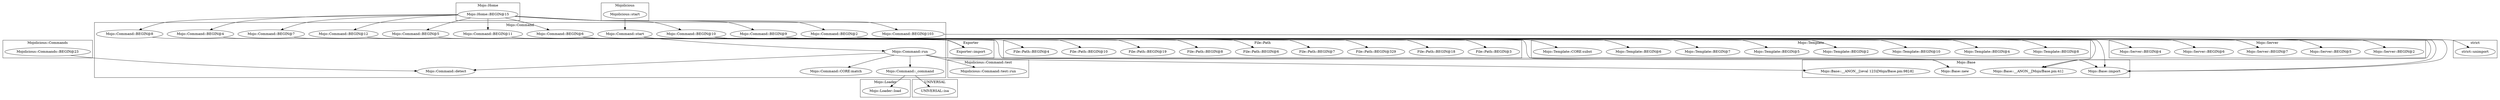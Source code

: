 digraph {
graph [overlap=false]
subgraph cluster_File_Path {
	label="File::Path";
	"File::Path::BEGIN@7";
	"File::Path::BEGIN@6";
	"File::Path::BEGIN@8";
	"File::Path::BEGIN@19";
	"File::Path::BEGIN@10";
	"File::Path::BEGIN@4";
	"File::Path::BEGIN@3";
	"File::Path::BEGIN@18";
	"File::Path::BEGIN@329";
}
subgraph cluster_Mojo_Command {
	label="Mojo::Command";
	"Mojo::Command::BEGIN@7";
	"Mojo::Command::detect";
	"Mojo::Command::BEGIN@11";
	"Mojo::Command::BEGIN@6";
	"Mojo::Command::start";
	"Mojo::Command::run";
	"Mojo::Command::BEGIN@10";
	"Mojo::Command::BEGIN@8";
	"Mojo::Command::BEGIN@5";
	"Mojo::Command::_command";
	"Mojo::Command::BEGIN@9";
	"Mojo::Command::BEGIN@2";
	"Mojo::Command::CORE:match";
	"Mojo::Command::BEGIN@12";
	"Mojo::Command::BEGIN@103";
	"Mojo::Command::BEGIN@4";
}
subgraph cluster_strict {
	label="strict";
	"strict::unimport";
}
subgraph cluster_Mojo_Template {
	label="Mojo::Template";
	"Mojo::Template::BEGIN@10";
	"Mojo::Template::BEGIN@2";
	"Mojo::Template::BEGIN@5";
	"Mojo::Template::BEGIN@7";
	"Mojo::Template::BEGIN@6";
	"Mojo::Template::CORE:subst";
	"Mojo::Template::BEGIN@8";
	"Mojo::Template::BEGIN@4";
}
subgraph cluster_Exporter {
	label="Exporter";
	"Exporter::import";
}
subgraph cluster_Mojo_Server {
	label="Mojo::Server";
	"Mojo::Server::BEGIN@5";
	"Mojo::Server::BEGIN@7";
	"Mojo::Server::BEGIN@6";
	"Mojo::Server::BEGIN@4";
	"Mojo::Server::BEGIN@2";
}
subgraph cluster_Mojo_Home {
	label="Mojo::Home";
	"Mojo::Home::BEGIN@15";
}
subgraph cluster_Mojolicious_Command_test {
	label="Mojolicious::Command::test";
	"Mojolicious::Command::test::run";
}
subgraph cluster_Mojolicious_Commands {
	label="Mojolicious::Commands";
	"Mojolicious::Commands::BEGIN@23";
}
subgraph cluster_Mojo_Base {
	label="Mojo::Base";
	"Mojo::Base::__ANON__[Mojo/Base.pm:41]";
	"Mojo::Base::new";
	"Mojo::Base::import";
	"Mojo::Base::__ANON__[(eval 123)[Mojo/Base.pm:98]:8]";
}
subgraph cluster_Mojo_Loader {
	label="Mojo::Loader";
	"Mojo::Loader::load";
}
subgraph cluster_UNIVERSAL {
	label="UNIVERSAL";
	"UNIVERSAL::isa";
}
subgraph cluster_Mojolicious {
	label="Mojolicious";
	"Mojolicious::start";
}
"Mojo::Command::BEGIN@6" -> "File::Path::BEGIN@6";
"Mojo::Command::BEGIN@6" -> "File::Path::BEGIN@4";
"Mojo::Command::BEGIN@10" -> "Mojo::Template::CORE:subst";
"Mojo::Home::BEGIN@15" -> "Mojo::Command::BEGIN@10";
"Mojo::Command::BEGIN@8" -> "Exporter::import";
"Mojo::Command::BEGIN@12" -> "Exporter::import";
"Mojo::Command::BEGIN@4" -> "Exporter::import";
"Mojo::Command::BEGIN@6" -> "Exporter::import";
"Mojo::Command::BEGIN@5" -> "Exporter::import";
"Mojo::Command::BEGIN@7" -> "Exporter::import";
"Mojo::Command::BEGIN@9" -> "Mojo::Server::BEGIN@7";
"Mojo::Home::BEGIN@15" -> "Mojo::Command::BEGIN@8";
"Mojo::Command::_command" -> "Mojo::Loader::load";
"Mojolicious::start" -> "Mojo::Command::start";
"Mojo::Command::BEGIN@9" -> "Mojo::Server::BEGIN@4";
"Mojo::Command::BEGIN@6" -> "File::Path::BEGIN@7";
"Mojo::Command::run" -> "Mojolicious::Command::test::run";
"Mojo::Command::run" -> "Mojo::Command::_command";
"Mojo::Command::BEGIN@6" -> "File::Path::BEGIN@329";
"Mojo::Command::BEGIN@10" -> "Mojo::Template::BEGIN@7";
"Mojo::Home::BEGIN@15" -> "Mojo::Command::BEGIN@12";
"Mojo::Command::run" -> "Mojo::Base::__ANON__[(eval 123)[Mojo/Base.pm:98]:8]";
"Mojo::Home::BEGIN@15" -> "Mojo::Command::BEGIN@4";
"Mojo::Command::BEGIN@9" -> "Mojo::Server::BEGIN@2";
"Mojo::Command::BEGIN@6" -> "File::Path::BEGIN@3";
"Mojo::Command::BEGIN@10" -> "Mojo::Base::__ANON__[Mojo/Base.pm:41]";
"Mojo::Command::BEGIN@9" -> "Mojo::Base::__ANON__[Mojo/Base.pm:41]";
"Mojo::Home::BEGIN@15" -> "Mojo::Command::BEGIN@6";
"Mojo::Command::BEGIN@6" -> "File::Path::BEGIN@18";
"Mojo::Home::BEGIN@15" -> "Mojo::Command::BEGIN@2";
"Mojo::Command::run" -> "Mojo::Command::CORE:match";
"Mojo::Command::BEGIN@6" -> "File::Path::BEGIN@19";
"Mojo::Command::BEGIN@10" -> "Mojo::Template::BEGIN@4";
"Mojo::Command::BEGIN@10" -> "Mojo::Template::BEGIN@2";
"Mojo::Command::BEGIN@9" -> "Mojo::Server::BEGIN@6";
"Mojo::Home::BEGIN@15" -> "Mojo::Command::BEGIN@103";
"Mojo::Command::BEGIN@10" -> "Mojo::Base::import";
"Mojo::Command::BEGIN@2" -> "Mojo::Base::import";
"Mojo::Command::BEGIN@11" -> "Mojo::Base::import";
"Mojo::Command::BEGIN@9" -> "Mojo::Base::import";
"Mojo::Command::BEGIN@9" -> "Mojo::Server::BEGIN@5";
"Mojo::Command::BEGIN@103" -> "strict::unimport";
"Mojo::Command::BEGIN@6" -> "File::Path::BEGIN@10";
"Mojo::Command::_command" -> "UNIVERSAL::isa";
"Mojo::Home::BEGIN@15" -> "Mojo::Command::BEGIN@5";
"Mojo::Command::run" -> "Mojo::Command::detect";
"Mojolicious::Commands::BEGIN@23" -> "Mojo::Command::detect";
"Mojo::Home::BEGIN@15" -> "Mojo::Command::BEGIN@11";
"Mojo::Home::BEGIN@15" -> "Mojo::Command::BEGIN@9";
"Mojo::Command::start" -> "Mojo::Base::new";
"Mojo::Command::run" -> "Mojo::Base::new";
"Mojo::Command::BEGIN@6" -> "File::Path::BEGIN@8";
"Mojo::Command::BEGIN@10" -> "Mojo::Template::BEGIN@6";
"Mojo::Command::BEGIN@10" -> "Mojo::Template::BEGIN@5";
"Mojo::Home::BEGIN@15" -> "Mojo::Command::BEGIN@7";
"Mojo::Command::BEGIN@10" -> "Mojo::Template::BEGIN@10";
"Mojo::Command::BEGIN@10" -> "Mojo::Template::BEGIN@8";
"Mojo::Command::start" -> "Mojo::Command::run";
}
